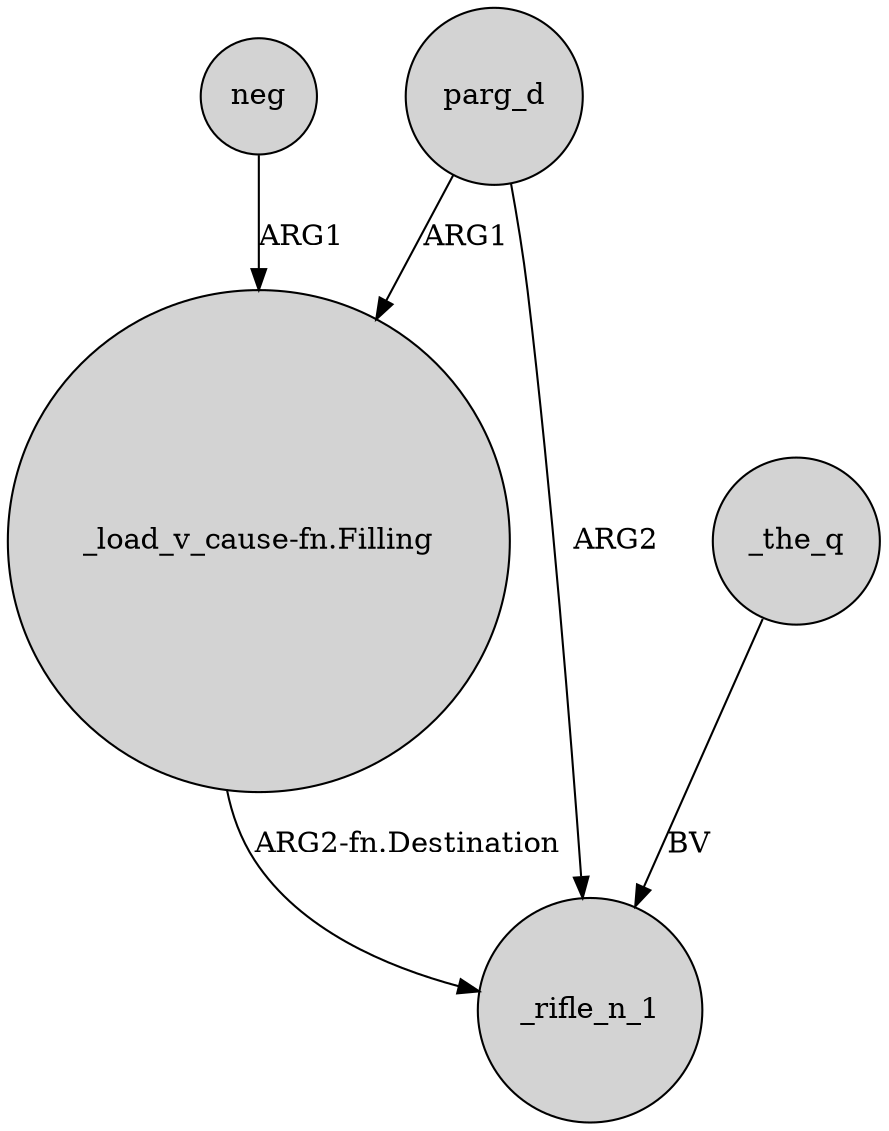 digraph {
	node [shape=circle style=filled]
	neg -> "_load_v_cause-fn.Filling" [label=ARG1]
	parg_d -> "_load_v_cause-fn.Filling" [label=ARG1]
	_the_q -> _rifle_n_1 [label=BV]
	parg_d -> _rifle_n_1 [label=ARG2]
	"_load_v_cause-fn.Filling" -> _rifle_n_1 [label="ARG2-fn.Destination"]
}
